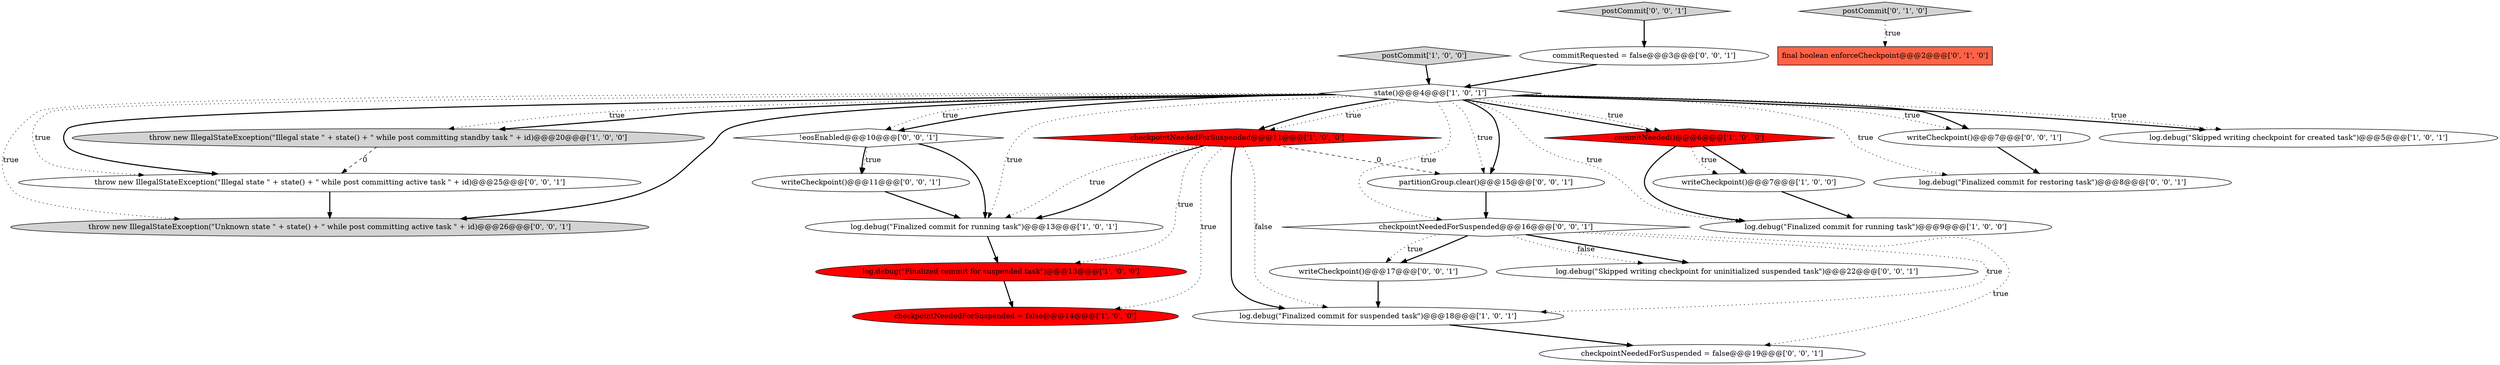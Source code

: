 digraph {
25 [style = filled, label = "throw new IllegalStateException(\"Illegal state \" + state() + \" while post committing active task \" + id)@@@25@@@['0', '0', '1']", fillcolor = white, shape = ellipse image = "AAA0AAABBB3BBB"];
23 [style = filled, label = "postCommit['0', '0', '1']", fillcolor = lightgray, shape = diamond image = "AAA0AAABBB3BBB"];
16 [style = filled, label = "writeCheckpoint()@@@11@@@['0', '0', '1']", fillcolor = white, shape = ellipse image = "AAA0AAABBB3BBB"];
2 [style = filled, label = "log.debug(\"Finalized commit for suspended task\")@@@13@@@['1', '0', '0']", fillcolor = red, shape = ellipse image = "AAA1AAABBB1BBB"];
14 [style = filled, label = "partitionGroup.clear()@@@15@@@['0', '0', '1']", fillcolor = white, shape = ellipse image = "AAA0AAABBB3BBB"];
15 [style = filled, label = "!eosEnabled@@@10@@@['0', '0', '1']", fillcolor = white, shape = diamond image = "AAA0AAABBB3BBB"];
13 [style = filled, label = "postCommit['0', '1', '0']", fillcolor = lightgray, shape = diamond image = "AAA0AAABBB2BBB"];
9 [style = filled, label = "checkpointNeededForSuspended@@@11@@@['1', '0', '0']", fillcolor = red, shape = diamond image = "AAA1AAABBB1BBB"];
18 [style = filled, label = "checkpointNeededForSuspended = false@@@19@@@['0', '0', '1']", fillcolor = white, shape = ellipse image = "AAA0AAABBB3BBB"];
3 [style = filled, label = "commitNeeded()@@@6@@@['1', '0', '0']", fillcolor = red, shape = diamond image = "AAA1AAABBB1BBB"];
4 [style = filled, label = "log.debug(\"Finalized commit for suspended task\")@@@18@@@['1', '0', '1']", fillcolor = white, shape = ellipse image = "AAA0AAABBB1BBB"];
19 [style = filled, label = "log.debug(\"Skipped writing checkpoint for uninitialized suspended task\")@@@22@@@['0', '0', '1']", fillcolor = white, shape = ellipse image = "AAA0AAABBB3BBB"];
12 [style = filled, label = "final boolean enforceCheckpoint@@@2@@@['0', '1', '0']", fillcolor = tomato, shape = box image = "AAA1AAABBB2BBB"];
7 [style = filled, label = "log.debug(\"Finalized commit for running task\")@@@13@@@['1', '0', '1']", fillcolor = white, shape = ellipse image = "AAA0AAABBB1BBB"];
26 [style = filled, label = "writeCheckpoint()@@@17@@@['0', '0', '1']", fillcolor = white, shape = ellipse image = "AAA0AAABBB3BBB"];
0 [style = filled, label = "log.debug(\"Finalized commit for running task\")@@@9@@@['1', '0', '0']", fillcolor = white, shape = ellipse image = "AAA0AAABBB1BBB"];
17 [style = filled, label = "writeCheckpoint()@@@7@@@['0', '0', '1']", fillcolor = white, shape = ellipse image = "AAA0AAABBB3BBB"];
22 [style = filled, label = "throw new IllegalStateException(\"Unknown state \" + state() + \" while post committing active task \" + id)@@@26@@@['0', '0', '1']", fillcolor = lightgray, shape = ellipse image = "AAA0AAABBB3BBB"];
10 [style = filled, label = "checkpointNeededForSuspended = false@@@14@@@['1', '0', '0']", fillcolor = red, shape = ellipse image = "AAA1AAABBB1BBB"];
24 [style = filled, label = "checkpointNeededForSuspended@@@16@@@['0', '0', '1']", fillcolor = white, shape = diamond image = "AAA0AAABBB3BBB"];
5 [style = filled, label = "postCommit['1', '0', '0']", fillcolor = lightgray, shape = diamond image = "AAA0AAABBB1BBB"];
21 [style = filled, label = "log.debug(\"Finalized commit for restoring task\")@@@8@@@['0', '0', '1']", fillcolor = white, shape = ellipse image = "AAA0AAABBB3BBB"];
11 [style = filled, label = "throw new IllegalStateException(\"Illegal state \" + state() + \" while post committing standby task \" + id)@@@20@@@['1', '0', '0']", fillcolor = lightgray, shape = ellipse image = "AAA0AAABBB1BBB"];
6 [style = filled, label = "log.debug(\"Skipped writing checkpoint for created task\")@@@5@@@['1', '0', '1']", fillcolor = white, shape = ellipse image = "AAA0AAABBB1BBB"];
8 [style = filled, label = "state()@@@4@@@['1', '0', '1']", fillcolor = white, shape = diamond image = "AAA0AAABBB1BBB"];
1 [style = filled, label = "writeCheckpoint()@@@7@@@['1', '0', '0']", fillcolor = white, shape = ellipse image = "AAA0AAABBB1BBB"];
20 [style = filled, label = "commitRequested = false@@@3@@@['0', '0', '1']", fillcolor = white, shape = ellipse image = "AAA0AAABBB3BBB"];
14->24 [style = bold, label=""];
8->25 [style = dotted, label="true"];
5->8 [style = bold, label=""];
23->20 [style = bold, label=""];
24->19 [style = bold, label=""];
8->15 [style = bold, label=""];
15->7 [style = bold, label=""];
8->21 [style = dotted, label="true"];
3->1 [style = bold, label=""];
13->12 [style = dotted, label="true"];
25->22 [style = bold, label=""];
24->4 [style = dotted, label="true"];
9->4 [style = bold, label=""];
8->17 [style = dotted, label="true"];
8->3 [style = bold, label=""];
16->7 [style = bold, label=""];
8->15 [style = dotted, label="true"];
8->7 [style = dotted, label="true"];
8->14 [style = bold, label=""];
8->6 [style = bold, label=""];
4->18 [style = bold, label=""];
1->0 [style = bold, label=""];
15->16 [style = dotted, label="true"];
9->7 [style = bold, label=""];
2->10 [style = bold, label=""];
15->16 [style = bold, label=""];
26->4 [style = bold, label=""];
9->4 [style = dotted, label="false"];
8->24 [style = dotted, label="true"];
8->3 [style = dotted, label="true"];
3->0 [style = bold, label=""];
8->22 [style = bold, label=""];
8->17 [style = bold, label=""];
24->26 [style = bold, label=""];
20->8 [style = bold, label=""];
9->14 [style = dashed, label="0"];
8->6 [style = dotted, label="true"];
24->26 [style = dotted, label="true"];
7->2 [style = bold, label=""];
9->2 [style = dotted, label="true"];
8->14 [style = dotted, label="true"];
8->9 [style = bold, label=""];
8->22 [style = dotted, label="true"];
11->25 [style = dashed, label="0"];
8->11 [style = dotted, label="true"];
24->19 [style = dotted, label="false"];
8->0 [style = dotted, label="true"];
8->9 [style = dotted, label="true"];
9->7 [style = dotted, label="true"];
9->10 [style = dotted, label="true"];
8->11 [style = bold, label=""];
3->1 [style = dotted, label="true"];
8->25 [style = bold, label=""];
17->21 [style = bold, label=""];
24->18 [style = dotted, label="true"];
}
